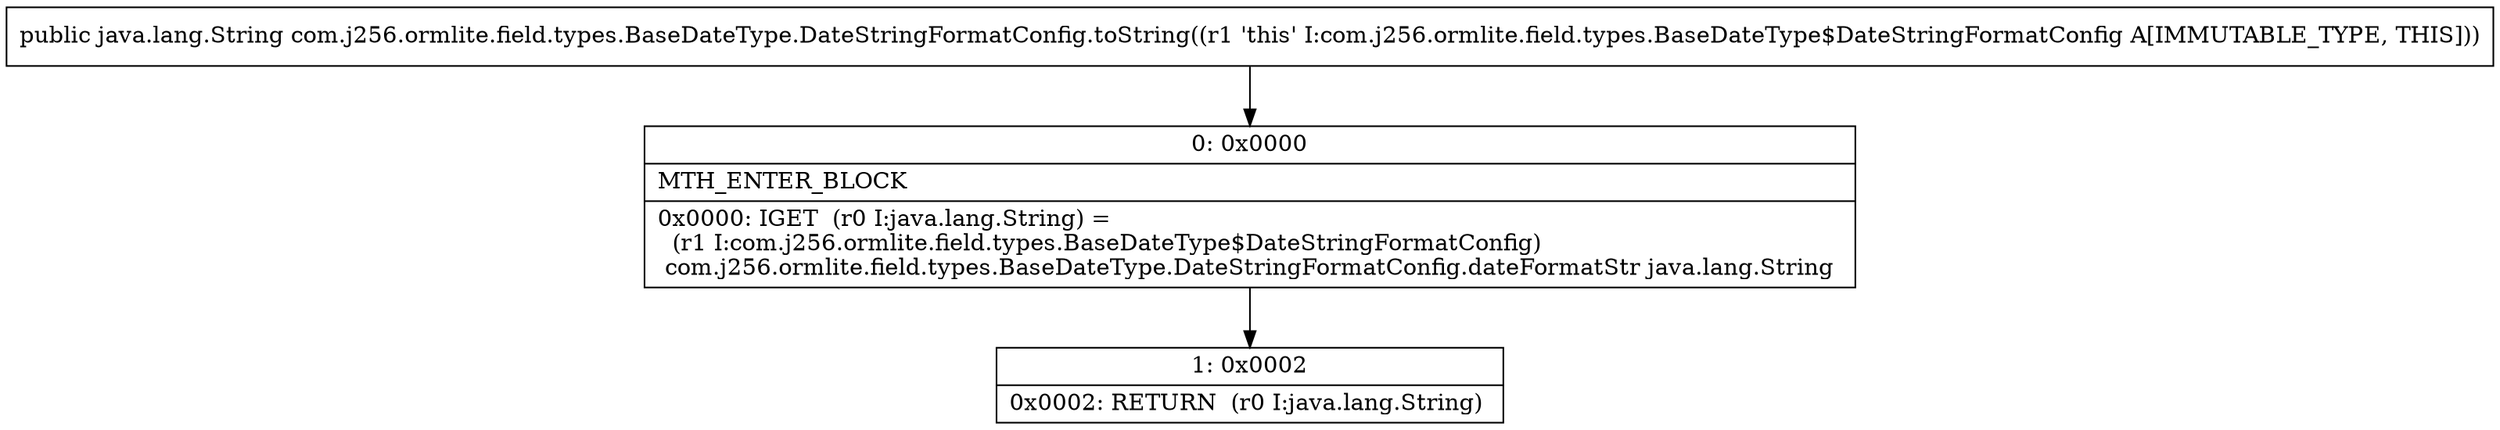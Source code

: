 digraph "CFG forcom.j256.ormlite.field.types.BaseDateType.DateStringFormatConfig.toString()Ljava\/lang\/String;" {
Node_0 [shape=record,label="{0\:\ 0x0000|MTH_ENTER_BLOCK\l|0x0000: IGET  (r0 I:java.lang.String) = \l  (r1 I:com.j256.ormlite.field.types.BaseDateType$DateStringFormatConfig)\l com.j256.ormlite.field.types.BaseDateType.DateStringFormatConfig.dateFormatStr java.lang.String \l}"];
Node_1 [shape=record,label="{1\:\ 0x0002|0x0002: RETURN  (r0 I:java.lang.String) \l}"];
MethodNode[shape=record,label="{public java.lang.String com.j256.ormlite.field.types.BaseDateType.DateStringFormatConfig.toString((r1 'this' I:com.j256.ormlite.field.types.BaseDateType$DateStringFormatConfig A[IMMUTABLE_TYPE, THIS])) }"];
MethodNode -> Node_0;
Node_0 -> Node_1;
}

